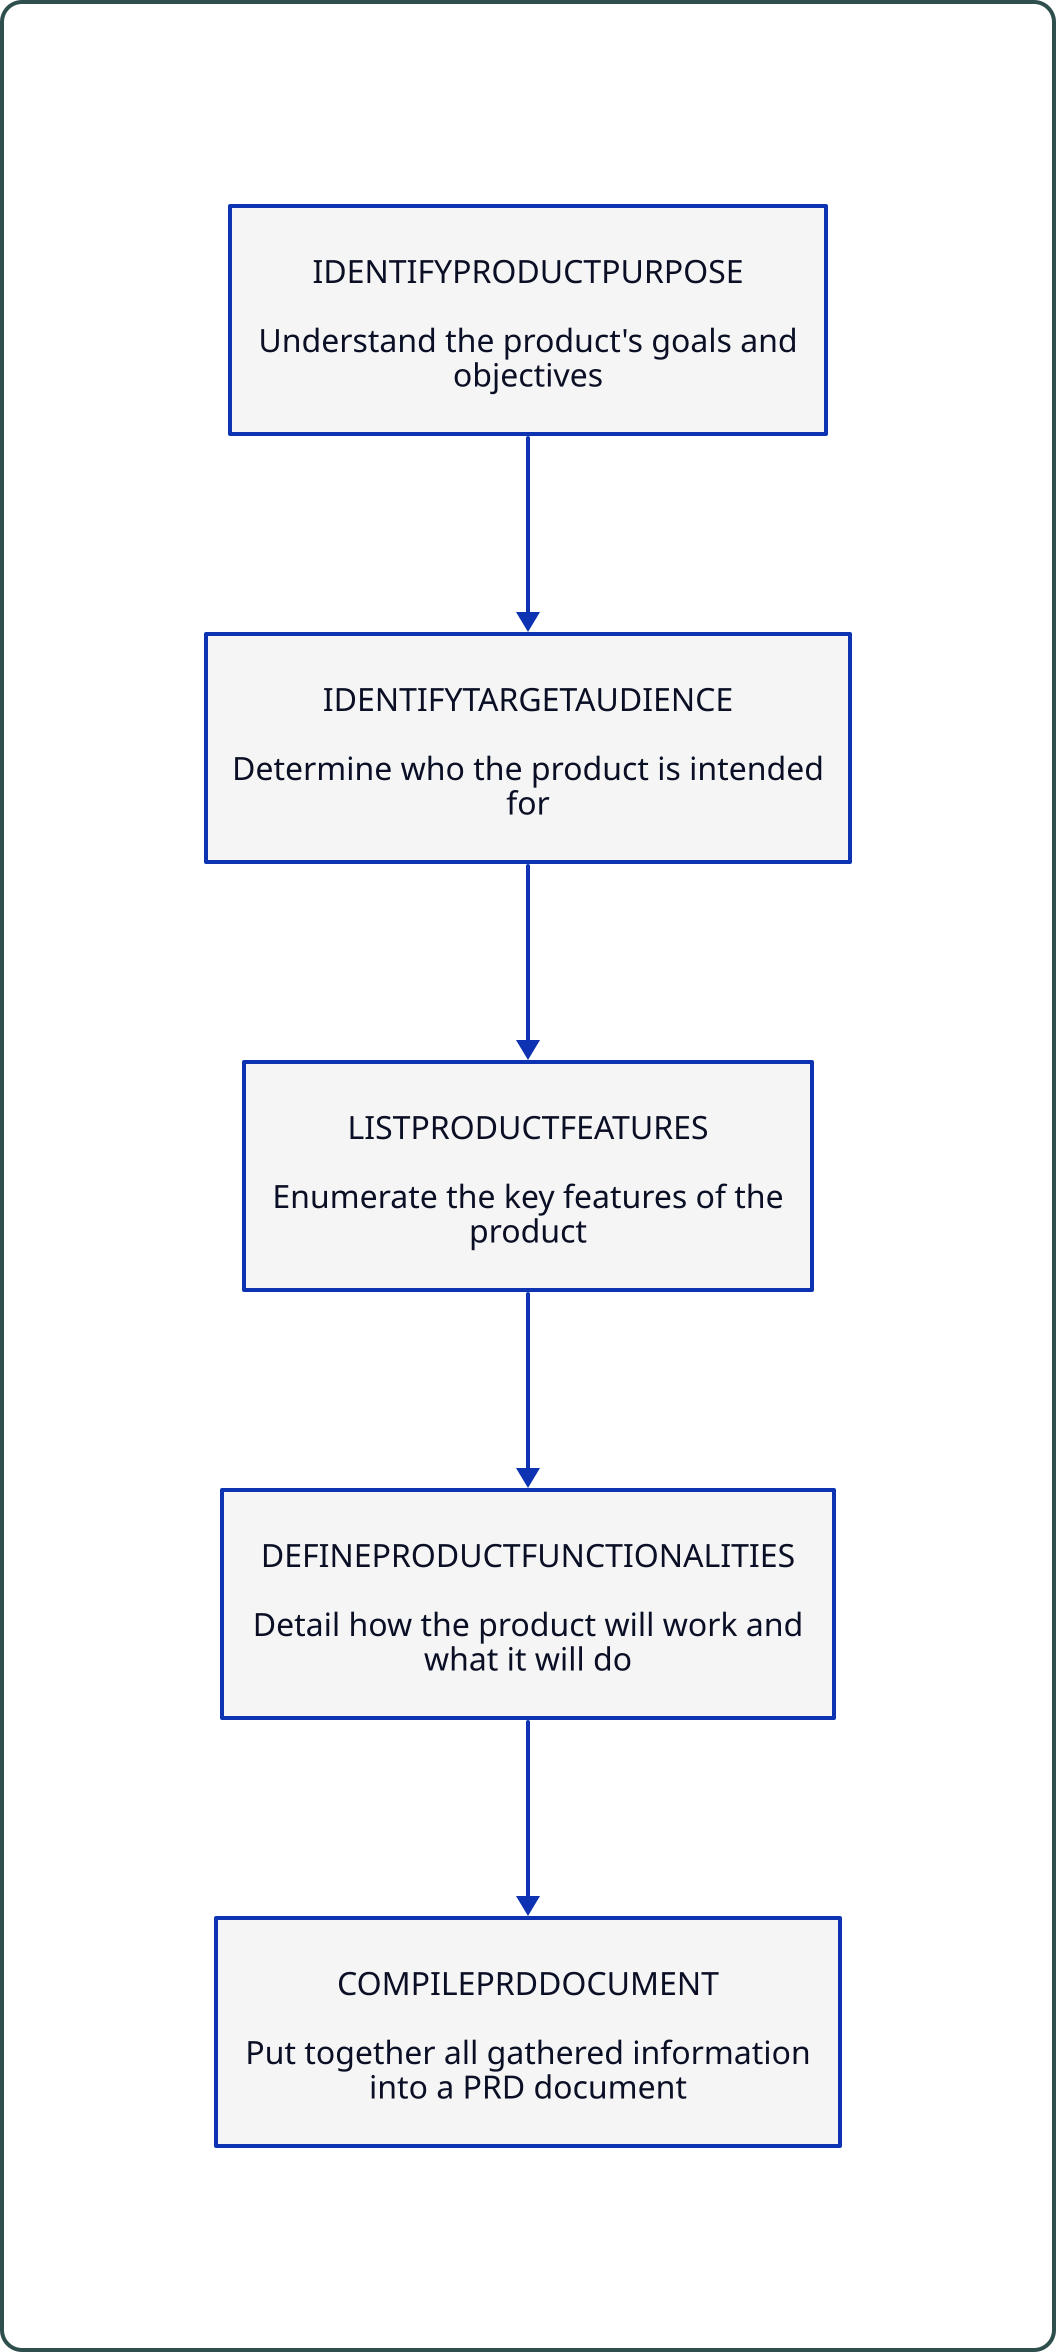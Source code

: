 # GeneratePRDDocument

# Create a Product Requirements Document based on the provided workflow requirements

direction: down

# Global styles
style {
  stroke: "#2f4f4f"
  stroke-width: "2"
  border-radius: "10"
  font-size: "14"
  shadow: "true"
}

IdentifyProductPurpose: "IDENTIFYPRODUCTPURPOSE\n\nUnderstand the product's goals and\nobjectives" {
  style.fill: "#f5f5f5"
}

IdentifyTargetAudience: "IDENTIFYTARGETAUDIENCE\n\nDetermine who the product is intended\nfor" {
  style.fill: "#f5f5f5"
}
IdentifyProductPurpose -> IdentifyTargetAudience

ListProductFeatures: "LISTPRODUCTFEATURES\n\nEnumerate the key features of the\nproduct" {
  style.fill: "#f5f5f5"
}
IdentifyTargetAudience -> ListProductFeatures

DefineProductFunctionalities: "DEFINEPRODUCTFUNCTIONALITIES\n\nDetail how the product will work and\nwhat it will do" {
  style.fill: "#f5f5f5"
}
ListProductFeatures -> DefineProductFunctionalities

CompilePRDDocument: "COMPILEPRDDOCUMENT\n\nPut together all gathered information\ninto a PRD document" {
  style.fill: "#f5f5f5"
}
DefineProductFunctionalities -> CompilePRDDocument
